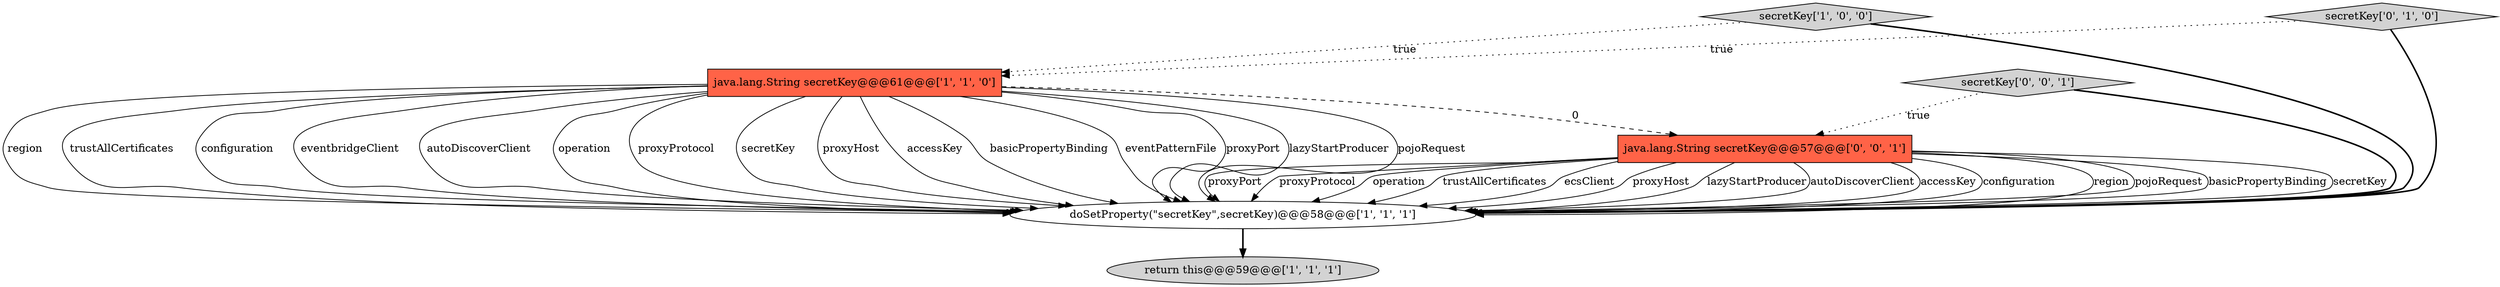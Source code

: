 digraph {
1 [style = filled, label = "return this@@@59@@@['1', '1', '1']", fillcolor = lightgray, shape = ellipse image = "AAA0AAABBB1BBB"];
6 [style = filled, label = "java.lang.String secretKey@@@57@@@['0', '0', '1']", fillcolor = tomato, shape = box image = "AAA0AAABBB3BBB"];
3 [style = filled, label = "secretKey['1', '0', '0']", fillcolor = lightgray, shape = diamond image = "AAA0AAABBB1BBB"];
0 [style = filled, label = "java.lang.String secretKey@@@61@@@['1', '1', '0']", fillcolor = tomato, shape = box image = "AAA0AAABBB1BBB"];
4 [style = filled, label = "secretKey['0', '1', '0']", fillcolor = lightgray, shape = diamond image = "AAA0AAABBB2BBB"];
5 [style = filled, label = "secretKey['0', '0', '1']", fillcolor = lightgray, shape = diamond image = "AAA0AAABBB3BBB"];
2 [style = filled, label = "doSetProperty(\"secretKey\",secretKey)@@@58@@@['1', '1', '1']", fillcolor = white, shape = ellipse image = "AAA0AAABBB1BBB"];
5->2 [style = bold, label=""];
6->2 [style = solid, label="region"];
0->2 [style = solid, label="proxyPort"];
3->2 [style = bold, label=""];
0->2 [style = solid, label="lazyStartProducer"];
0->2 [style = solid, label="pojoRequest"];
0->2 [style = solid, label="region"];
0->6 [style = dashed, label="0"];
0->2 [style = solid, label="trustAllCertificates"];
0->2 [style = solid, label="configuration"];
6->2 [style = solid, label="pojoRequest"];
4->0 [style = dotted, label="true"];
0->2 [style = solid, label="eventbridgeClient"];
6->2 [style = solid, label="basicPropertyBinding"];
4->2 [style = bold, label=""];
0->2 [style = solid, label="autoDiscoverClient"];
6->2 [style = solid, label="secretKey"];
6->2 [style = solid, label="proxyPort"];
3->0 [style = dotted, label="true"];
5->6 [style = dotted, label="true"];
0->2 [style = solid, label="operation"];
6->2 [style = solid, label="proxyProtocol"];
0->2 [style = solid, label="proxyProtocol"];
6->2 [style = solid, label="operation"];
2->1 [style = bold, label=""];
6->2 [style = solid, label="trustAllCertificates"];
0->2 [style = solid, label="secretKey"];
6->2 [style = solid, label="ecsClient"];
0->2 [style = solid, label="proxyHost"];
6->2 [style = solid, label="proxyHost"];
6->2 [style = solid, label="lazyStartProducer"];
0->2 [style = solid, label="accessKey"];
6->2 [style = solid, label="autoDiscoverClient"];
6->2 [style = solid, label="accessKey"];
0->2 [style = solid, label="basicPropertyBinding"];
6->2 [style = solid, label="configuration"];
0->2 [style = solid, label="eventPatternFile"];
}
